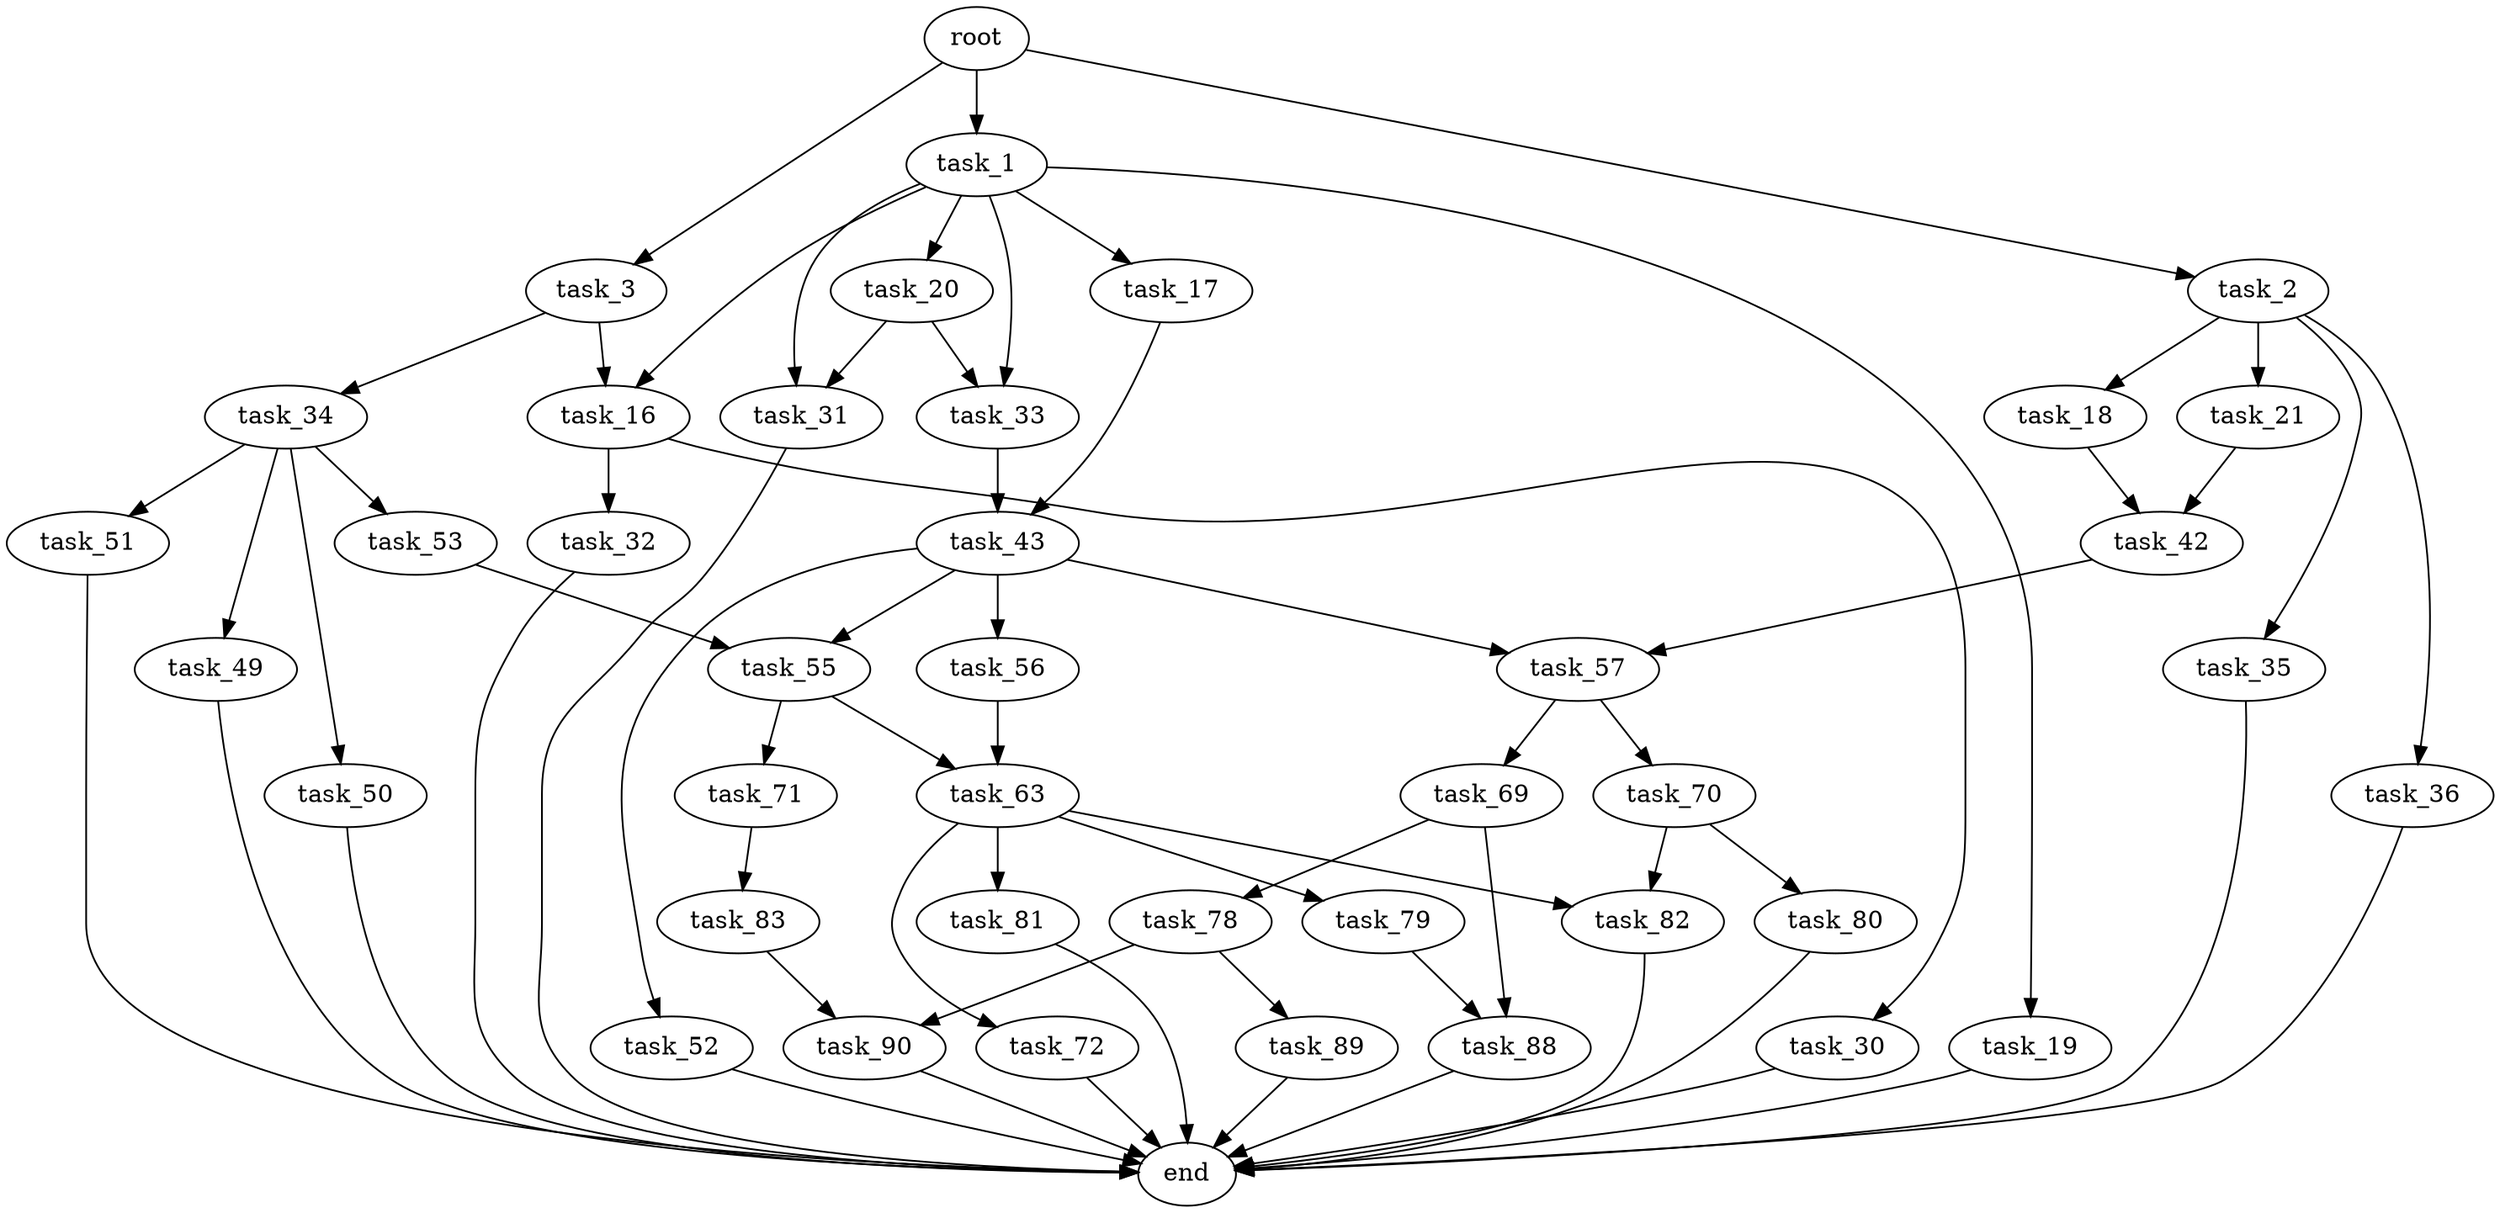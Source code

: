 digraph G {
  root [size="0.000000"];
  task_1 [size="182914354011.000000"];
  task_2 [size="368293445632.000000"];
  task_3 [size="156256164205.000000"];
  task_16 [size="68719476736.000000"];
  task_17 [size="549755813888.000000"];
  task_18 [size="368293445632.000000"];
  task_19 [size="10507611604.000000"];
  task_20 [size="43058223622.000000"];
  task_21 [size="1073741824000.000000"];
  task_30 [size="549755813888.000000"];
  task_31 [size="134217728000.000000"];
  task_32 [size="782757789696.000000"];
  task_33 [size="782757789696.000000"];
  task_34 [size="17516045955.000000"];
  task_35 [size="39801066777.000000"];
  task_36 [size="68719476736.000000"];
  task_42 [size="231928233984.000000"];
  task_43 [size="374976007373.000000"];
  task_49 [size="70139317854.000000"];
  task_50 [size="1263458461.000000"];
  task_51 [size="33638527950.000000"];
  task_52 [size="32180109416.000000"];
  task_53 [size="549755813888.000000"];
  task_55 [size="18588236822.000000"];
  task_56 [size="322704092802.000000"];
  task_57 [size="782757789696.000000"];
  task_63 [size="12893610419.000000"];
  task_69 [size="1919403148.000000"];
  task_70 [size="3876681661.000000"];
  task_71 [size="1073741824000.000000"];
  task_72 [size="782757789696.000000"];
  task_78 [size="201920059021.000000"];
  task_79 [size="134217728000.000000"];
  task_80 [size="30530076386.000000"];
  task_81 [size="1073741824000.000000"];
  task_82 [size="471289978427.000000"];
  task_83 [size="987652221885.000000"];
  task_88 [size="1089222542873.000000"];
  task_89 [size="782757789696.000000"];
  task_90 [size="549755813888.000000"];
  end [size="0.000000"];

  root -> task_1 [size="1.000000"];
  root -> task_2 [size="1.000000"];
  root -> task_3 [size="1.000000"];
  task_1 -> task_16 [size="134217728.000000"];
  task_1 -> task_17 [size="134217728.000000"];
  task_1 -> task_19 [size="134217728.000000"];
  task_1 -> task_20 [size="134217728.000000"];
  task_1 -> task_31 [size="134217728.000000"];
  task_1 -> task_33 [size="134217728.000000"];
  task_2 -> task_18 [size="411041792.000000"];
  task_2 -> task_21 [size="411041792.000000"];
  task_2 -> task_35 [size="411041792.000000"];
  task_2 -> task_36 [size="411041792.000000"];
  task_3 -> task_16 [size="134217728.000000"];
  task_3 -> task_34 [size="134217728.000000"];
  task_16 -> task_30 [size="134217728.000000"];
  task_16 -> task_32 [size="134217728.000000"];
  task_17 -> task_43 [size="536870912.000000"];
  task_18 -> task_42 [size="411041792.000000"];
  task_19 -> end [size="1.000000"];
  task_20 -> task_31 [size="679477248.000000"];
  task_20 -> task_33 [size="679477248.000000"];
  task_21 -> task_42 [size="838860800.000000"];
  task_30 -> end [size="1.000000"];
  task_31 -> end [size="1.000000"];
  task_32 -> end [size="1.000000"];
  task_33 -> task_43 [size="679477248.000000"];
  task_34 -> task_49 [size="411041792.000000"];
  task_34 -> task_50 [size="411041792.000000"];
  task_34 -> task_51 [size="411041792.000000"];
  task_34 -> task_53 [size="411041792.000000"];
  task_35 -> end [size="1.000000"];
  task_36 -> end [size="1.000000"];
  task_42 -> task_57 [size="301989888.000000"];
  task_43 -> task_52 [size="536870912.000000"];
  task_43 -> task_55 [size="536870912.000000"];
  task_43 -> task_56 [size="536870912.000000"];
  task_43 -> task_57 [size="536870912.000000"];
  task_49 -> end [size="1.000000"];
  task_50 -> end [size="1.000000"];
  task_51 -> end [size="1.000000"];
  task_52 -> end [size="1.000000"];
  task_53 -> task_55 [size="536870912.000000"];
  task_55 -> task_63 [size="301989888.000000"];
  task_55 -> task_71 [size="301989888.000000"];
  task_56 -> task_63 [size="209715200.000000"];
  task_57 -> task_69 [size="679477248.000000"];
  task_57 -> task_70 [size="679477248.000000"];
  task_63 -> task_72 [size="679477248.000000"];
  task_63 -> task_79 [size="679477248.000000"];
  task_63 -> task_81 [size="679477248.000000"];
  task_63 -> task_82 [size="679477248.000000"];
  task_69 -> task_78 [size="134217728.000000"];
  task_69 -> task_88 [size="134217728.000000"];
  task_70 -> task_80 [size="75497472.000000"];
  task_70 -> task_82 [size="75497472.000000"];
  task_71 -> task_83 [size="838860800.000000"];
  task_72 -> end [size="1.000000"];
  task_78 -> task_89 [size="134217728.000000"];
  task_78 -> task_90 [size="134217728.000000"];
  task_79 -> task_88 [size="209715200.000000"];
  task_80 -> end [size="1.000000"];
  task_81 -> end [size="1.000000"];
  task_82 -> end [size="1.000000"];
  task_83 -> task_90 [size="679477248.000000"];
  task_88 -> end [size="1.000000"];
  task_89 -> end [size="1.000000"];
  task_90 -> end [size="1.000000"];
}
